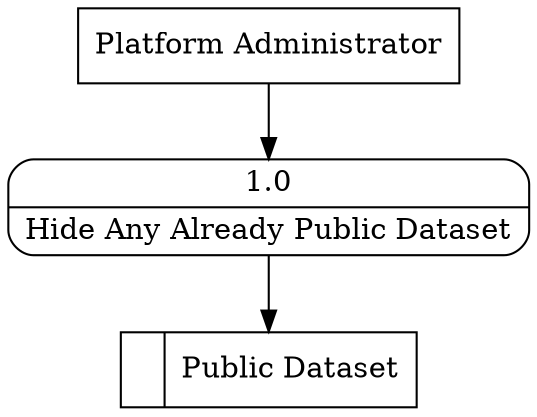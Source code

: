 digraph dfd2{ 
node[shape=record]
200 [label="<f0>  |<f1> Public Dataset " ];
201 [label="Platform Administrator" shape=box];
202 [label="{<f0> 1.0|<f1> Hide Any Already Public Dataset }" shape=Mrecord];
201 -> 202
202 -> 200
}